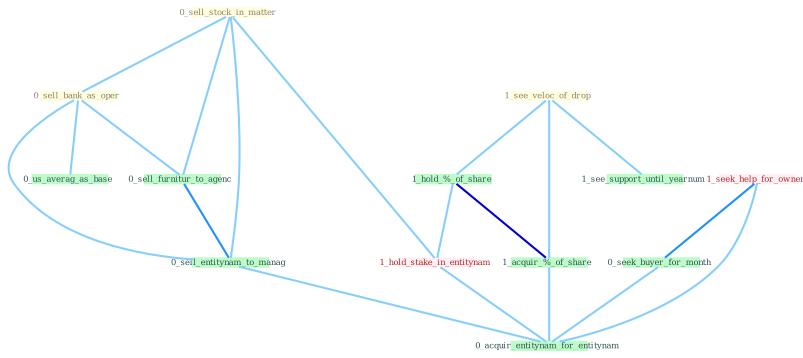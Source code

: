 Graph G{ 
    node
    [shape=polygon,style=filled,width=.5,height=.06,color="#BDFCC9",fixedsize=true,fontsize=4,
    fontcolor="#2f4f4f"];
    {node
    [color="#ffffe0", fontcolor="#8b7d6b"] "0_sell_stock_in_matter " "0_sell_bank_as_oper " "1_see_veloc_of_drop "}
{node [color="#fff0f5", fontcolor="#b22222"] "1_hold_stake_in_entitynam " "1_seek_help_for_owner "}
edge [color="#B0E2FF"];

	"0_sell_stock_in_matter " -- "0_sell_bank_as_oper " [w="1", color="#87cefa" ];
	"0_sell_stock_in_matter " -- "1_hold_stake_in_entitynam " [w="1", color="#87cefa" ];
	"0_sell_stock_in_matter " -- "0_sell_furnitur_to_agenc " [w="1", color="#87cefa" ];
	"0_sell_stock_in_matter " -- "0_sell_entitynam_to_manag " [w="1", color="#87cefa" ];
	"0_sell_bank_as_oper " -- "0_sell_furnitur_to_agenc " [w="1", color="#87cefa" ];
	"0_sell_bank_as_oper " -- "0_us_averag_as_base " [w="1", color="#87cefa" ];
	"0_sell_bank_as_oper " -- "0_sell_entitynam_to_manag " [w="1", color="#87cefa" ];
	"1_see_veloc_of_drop " -- "1_hold_%_of_share " [w="1", color="#87cefa" ];
	"1_see_veloc_of_drop " -- "1_acquir_%_of_share " [w="1", color="#87cefa" ];
	"1_see_veloc_of_drop " -- "1_see_support_until_yearnum " [w="1", color="#87cefa" ];
	"1_hold_%_of_share " -- "1_hold_stake_in_entitynam " [w="1", color="#87cefa" ];
	"1_hold_%_of_share " -- "1_acquir_%_of_share " [w="3", color="#0000cd" , len=0.6];
	"1_hold_stake_in_entitynam " -- "0_acquir_entitynam_for_entitynam " [w="1", color="#87cefa" ];
	"1_seek_help_for_owner " -- "0_seek_buyer_for_month " [w="2", color="#1e90ff" , len=0.8];
	"1_seek_help_for_owner " -- "0_acquir_entitynam_for_entitynam " [w="1", color="#87cefa" ];
	"0_seek_buyer_for_month " -- "0_acquir_entitynam_for_entitynam " [w="1", color="#87cefa" ];
	"1_acquir_%_of_share " -- "0_acquir_entitynam_for_entitynam " [w="1", color="#87cefa" ];
	"0_sell_furnitur_to_agenc " -- "0_sell_entitynam_to_manag " [w="2", color="#1e90ff" , len=0.8];
	"0_sell_entitynam_to_manag " -- "0_acquir_entitynam_for_entitynam " [w="1", color="#87cefa" ];
}